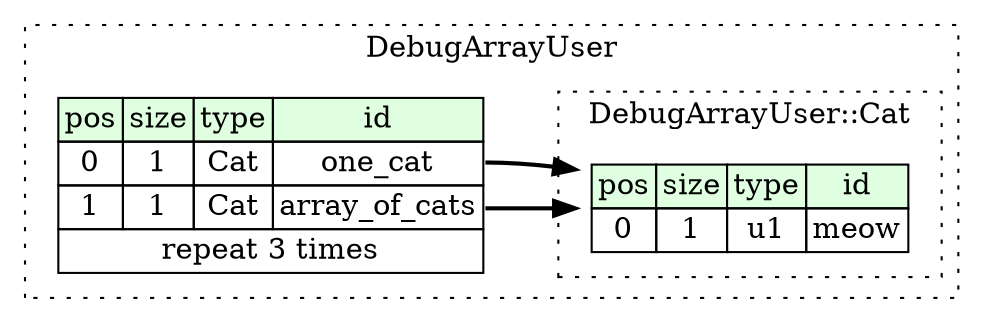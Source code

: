 digraph {
	rankdir=LR;
	node [shape=plaintext];
	subgraph cluster__debug_array_user {
		label="DebugArrayUser";
		graph[style=dotted];

		debug_array_user__seq [label=<<TABLE BORDER="0" CELLBORDER="1" CELLSPACING="0">
			<TR><TD BGCOLOR="#E0FFE0">pos</TD><TD BGCOLOR="#E0FFE0">size</TD><TD BGCOLOR="#E0FFE0">type</TD><TD BGCOLOR="#E0FFE0">id</TD></TR>
			<TR><TD PORT="one_cat_pos">0</TD><TD PORT="one_cat_size">1</TD><TD>Cat</TD><TD PORT="one_cat_type">one_cat</TD></TR>
			<TR><TD PORT="array_of_cats_pos">1</TD><TD PORT="array_of_cats_size">1</TD><TD>Cat</TD><TD PORT="array_of_cats_type">array_of_cats</TD></TR>
			<TR><TD COLSPAN="4" PORT="array_of_cats__repeat">repeat 3 times</TD></TR>
		</TABLE>>];
		subgraph cluster__cat {
			label="DebugArrayUser::Cat";
			graph[style=dotted];

			cat__seq [label=<<TABLE BORDER="0" CELLBORDER="1" CELLSPACING="0">
				<TR><TD BGCOLOR="#E0FFE0">pos</TD><TD BGCOLOR="#E0FFE0">size</TD><TD BGCOLOR="#E0FFE0">type</TD><TD BGCOLOR="#E0FFE0">id</TD></TR>
				<TR><TD PORT="meow_pos">0</TD><TD PORT="meow_size">1</TD><TD>u1</TD><TD PORT="meow_type">meow</TD></TR>
			</TABLE>>];
		}
	}
	debug_array_user__seq:one_cat_type -> cat__seq [style=bold];
	debug_array_user__seq:array_of_cats_type -> cat__seq [style=bold];
}
